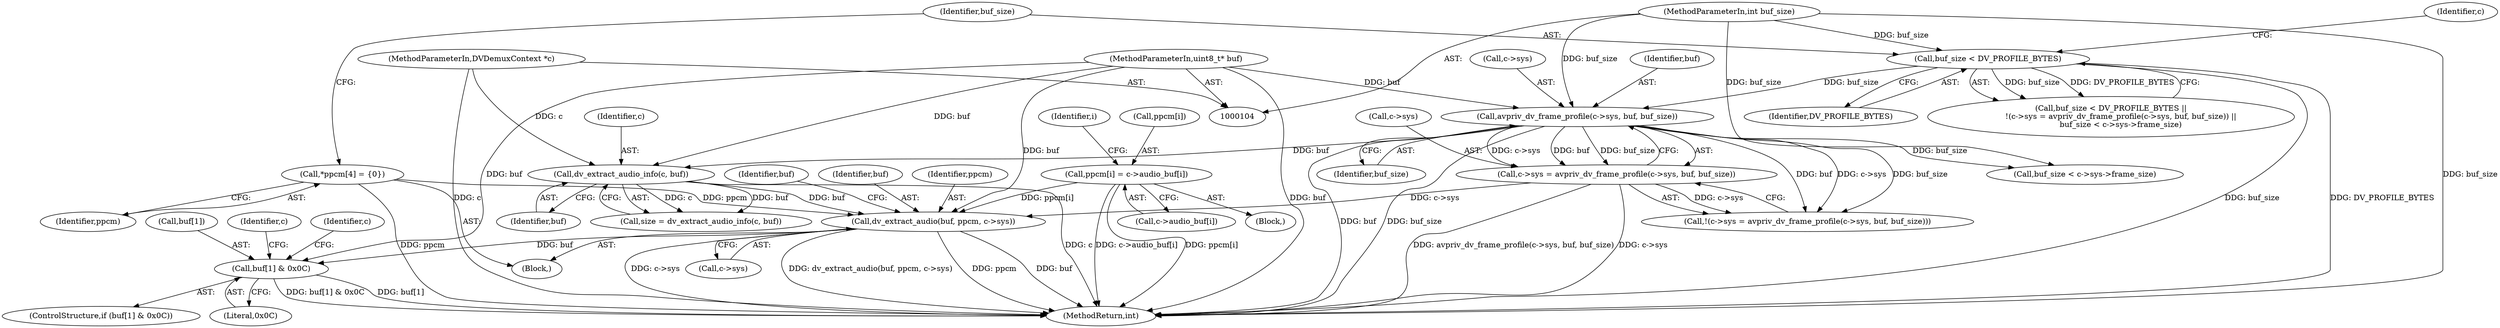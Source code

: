 digraph "1_libav_5a396bb3a66a61a68b80f2369d0249729bf85e04@del" {
"1000203" [label="(Call,dv_extract_audio(buf, ppcm, c->sys))"];
"1000145" [label="(Call,dv_extract_audio_info(c, buf))"];
"1000105" [label="(MethodParameterIn,DVDemuxContext *c)"];
"1000126" [label="(Call,avpriv_dv_frame_profile(c->sys, buf, buf_size))"];
"1000107" [label="(MethodParameterIn,uint8_t* buf)"];
"1000117" [label="(Call,buf_size < DV_PROFILE_BYTES)"];
"1000108" [label="(MethodParameterIn,int buf_size)"];
"1000113" [label="(Call,*ppcm[4] = {0})"];
"1000194" [label="(Call,ppcm[i] = c->audio_buf[i])"];
"1000122" [label="(Call,c->sys = avpriv_dv_frame_profile(c->sys, buf, buf_size))"];
"1000210" [label="(Call,buf[1] & 0x0C)"];
"1000145" [label="(Call,dv_extract_audio_info(c, buf))"];
"1000204" [label="(Identifier,buf)"];
"1000131" [label="(Identifier,buf_size)"];
"1000109" [label="(Block,)"];
"1000130" [label="(Identifier,buf)"];
"1000121" [label="(Call,!(c->sys = avpriv_dv_frame_profile(c->sys, buf, buf_size)))"];
"1000107" [label="(MethodParameterIn,uint8_t* buf)"];
"1000132" [label="(Call,buf_size < c->sys->frame_size)"];
"1000123" [label="(Call,c->sys)"];
"1000205" [label="(Identifier,ppcm)"];
"1000214" [label="(Literal,0x0C)"];
"1000119" [label="(Identifier,DV_PROFILE_BYTES)"];
"1000124" [label="(Identifier,c)"];
"1000114" [label="(Identifier,ppcm)"];
"1000195" [label="(Call,ppcm[i])"];
"1000122" [label="(Call,c->sys = avpriv_dv_frame_profile(c->sys, buf, buf_size))"];
"1000108" [label="(MethodParameterIn,int buf_size)"];
"1000147" [label="(Identifier,buf)"];
"1000209" [label="(ControlStructure,if (buf[1] & 0x0C))"];
"1000239" [label="(Identifier,c)"];
"1000116" [label="(Call,buf_size < DV_PROFILE_BYTES ||\n        !(c->sys = avpriv_dv_frame_profile(c->sys, buf, buf_size)) ||\n        buf_size < c->sys->frame_size)"];
"1000203" [label="(Call,dv_extract_audio(buf, ppcm, c->sys))"];
"1000212" [label="(Identifier,buf)"];
"1000198" [label="(Call,c->audio_buf[i])"];
"1000194" [label="(Call,ppcm[i] = c->audio_buf[i])"];
"1000105" [label="(MethodParameterIn,DVDemuxContext *c)"];
"1000118" [label="(Identifier,buf_size)"];
"1000127" [label="(Call,c->sys)"];
"1000206" [label="(Call,c->sys)"];
"1000210" [label="(Call,buf[1] & 0x0C)"];
"1000126" [label="(Call,avpriv_dv_frame_profile(c->sys, buf, buf_size))"];
"1000113" [label="(Call,*ppcm[4] = {0})"];
"1000146" [label="(Identifier,c)"];
"1000159" [label="(Block,)"];
"1000257" [label="(MethodReturn,int)"];
"1000158" [label="(Identifier,i)"];
"1000143" [label="(Call,size = dv_extract_audio_info(c, buf))"];
"1000211" [label="(Call,buf[1])"];
"1000220" [label="(Identifier,c)"];
"1000117" [label="(Call,buf_size < DV_PROFILE_BYTES)"];
"1000203" -> "1000109"  [label="AST: "];
"1000203" -> "1000206"  [label="CFG: "];
"1000204" -> "1000203"  [label="AST: "];
"1000205" -> "1000203"  [label="AST: "];
"1000206" -> "1000203"  [label="AST: "];
"1000212" -> "1000203"  [label="CFG: "];
"1000203" -> "1000257"  [label="DDG: c->sys"];
"1000203" -> "1000257"  [label="DDG: dv_extract_audio(buf, ppcm, c->sys)"];
"1000203" -> "1000257"  [label="DDG: ppcm"];
"1000203" -> "1000257"  [label="DDG: buf"];
"1000145" -> "1000203"  [label="DDG: buf"];
"1000107" -> "1000203"  [label="DDG: buf"];
"1000113" -> "1000203"  [label="DDG: ppcm"];
"1000194" -> "1000203"  [label="DDG: ppcm[i]"];
"1000122" -> "1000203"  [label="DDG: c->sys"];
"1000203" -> "1000210"  [label="DDG: buf"];
"1000145" -> "1000143"  [label="AST: "];
"1000145" -> "1000147"  [label="CFG: "];
"1000146" -> "1000145"  [label="AST: "];
"1000147" -> "1000145"  [label="AST: "];
"1000143" -> "1000145"  [label="CFG: "];
"1000145" -> "1000257"  [label="DDG: c"];
"1000145" -> "1000143"  [label="DDG: c"];
"1000145" -> "1000143"  [label="DDG: buf"];
"1000105" -> "1000145"  [label="DDG: c"];
"1000126" -> "1000145"  [label="DDG: buf"];
"1000107" -> "1000145"  [label="DDG: buf"];
"1000105" -> "1000104"  [label="AST: "];
"1000105" -> "1000257"  [label="DDG: c"];
"1000126" -> "1000122"  [label="AST: "];
"1000126" -> "1000131"  [label="CFG: "];
"1000127" -> "1000126"  [label="AST: "];
"1000130" -> "1000126"  [label="AST: "];
"1000131" -> "1000126"  [label="AST: "];
"1000122" -> "1000126"  [label="CFG: "];
"1000126" -> "1000257"  [label="DDG: buf"];
"1000126" -> "1000257"  [label="DDG: buf_size"];
"1000126" -> "1000121"  [label="DDG: c->sys"];
"1000126" -> "1000121"  [label="DDG: buf"];
"1000126" -> "1000121"  [label="DDG: buf_size"];
"1000126" -> "1000122"  [label="DDG: c->sys"];
"1000126" -> "1000122"  [label="DDG: buf"];
"1000126" -> "1000122"  [label="DDG: buf_size"];
"1000107" -> "1000126"  [label="DDG: buf"];
"1000117" -> "1000126"  [label="DDG: buf_size"];
"1000108" -> "1000126"  [label="DDG: buf_size"];
"1000126" -> "1000132"  [label="DDG: buf_size"];
"1000107" -> "1000104"  [label="AST: "];
"1000107" -> "1000257"  [label="DDG: buf"];
"1000107" -> "1000210"  [label="DDG: buf"];
"1000117" -> "1000116"  [label="AST: "];
"1000117" -> "1000119"  [label="CFG: "];
"1000118" -> "1000117"  [label="AST: "];
"1000119" -> "1000117"  [label="AST: "];
"1000124" -> "1000117"  [label="CFG: "];
"1000116" -> "1000117"  [label="CFG: "];
"1000117" -> "1000257"  [label="DDG: buf_size"];
"1000117" -> "1000257"  [label="DDG: DV_PROFILE_BYTES"];
"1000117" -> "1000116"  [label="DDG: buf_size"];
"1000117" -> "1000116"  [label="DDG: DV_PROFILE_BYTES"];
"1000108" -> "1000117"  [label="DDG: buf_size"];
"1000108" -> "1000104"  [label="AST: "];
"1000108" -> "1000257"  [label="DDG: buf_size"];
"1000108" -> "1000132"  [label="DDG: buf_size"];
"1000113" -> "1000109"  [label="AST: "];
"1000113" -> "1000114"  [label="CFG: "];
"1000114" -> "1000113"  [label="AST: "];
"1000118" -> "1000113"  [label="CFG: "];
"1000113" -> "1000257"  [label="DDG: ppcm"];
"1000194" -> "1000159"  [label="AST: "];
"1000194" -> "1000198"  [label="CFG: "];
"1000195" -> "1000194"  [label="AST: "];
"1000198" -> "1000194"  [label="AST: "];
"1000158" -> "1000194"  [label="CFG: "];
"1000194" -> "1000257"  [label="DDG: ppcm[i]"];
"1000194" -> "1000257"  [label="DDG: c->audio_buf[i]"];
"1000122" -> "1000121"  [label="AST: "];
"1000123" -> "1000122"  [label="AST: "];
"1000121" -> "1000122"  [label="CFG: "];
"1000122" -> "1000257"  [label="DDG: avpriv_dv_frame_profile(c->sys, buf, buf_size)"];
"1000122" -> "1000257"  [label="DDG: c->sys"];
"1000122" -> "1000121"  [label="DDG: c->sys"];
"1000210" -> "1000209"  [label="AST: "];
"1000210" -> "1000214"  [label="CFG: "];
"1000211" -> "1000210"  [label="AST: "];
"1000214" -> "1000210"  [label="AST: "];
"1000220" -> "1000210"  [label="CFG: "];
"1000239" -> "1000210"  [label="CFG: "];
"1000210" -> "1000257"  [label="DDG: buf[1] & 0x0C"];
"1000210" -> "1000257"  [label="DDG: buf[1]"];
}
